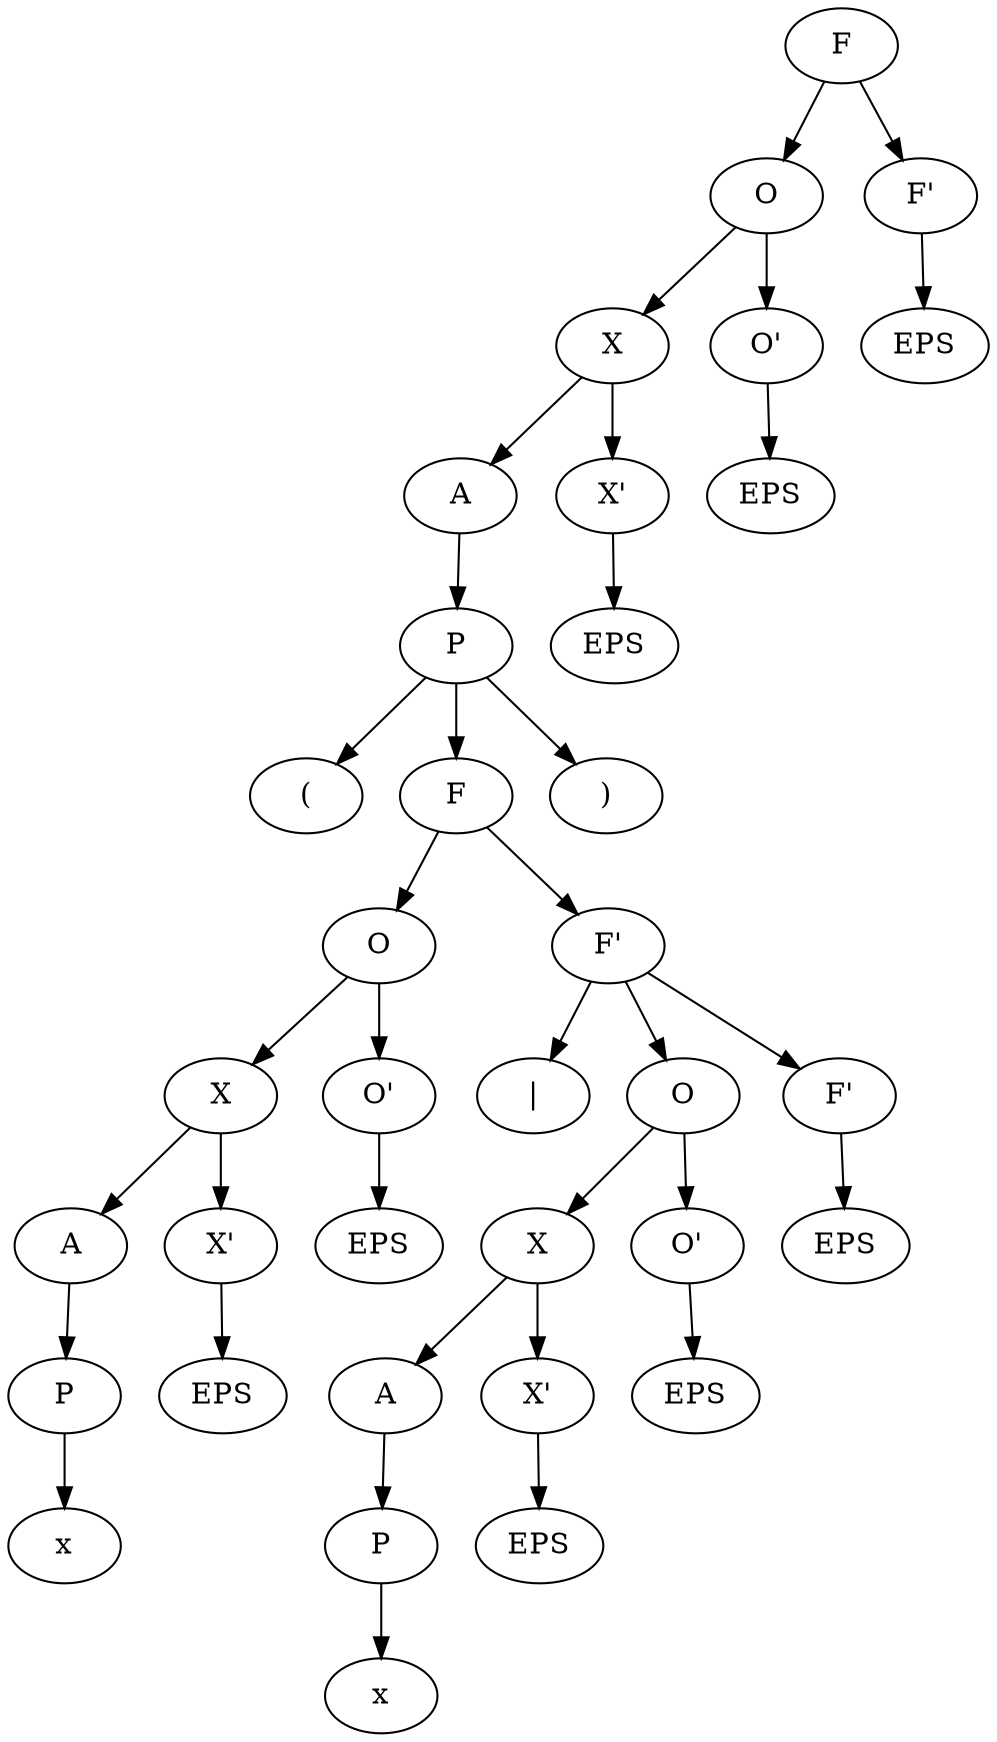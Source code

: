 digraph {
	0 [label="F"]
	0 -> 1
	0 -> 2
	1 [label="O"]
	1 -> 3
	1 -> 4
	2 [label="F'"]
	2 -> 5
	3 [label="X"]
	3 -> 6
	3 -> 7
	4 [label="O'"]
	4 -> 8
	5 [label="EPS"]
	6 [label="A"]
	6 -> 9
	7 [label="X'"]
	7 -> 10
	8 [label="EPS"]
	9 [label="P"]
	9 -> 11
	9 -> 12
	9 -> 13
	10 [label="EPS"]
	11 [label="("]
	12 [label="F"]
	12 -> 14
	12 -> 15
	13 [label=")"]
	14 [label="O"]
	14 -> 16
	14 -> 17
	15 [label="F'"]
	15 -> 18
	15 -> 19
	15 -> 20
	16 [label="X"]
	16 -> 21
	16 -> 22
	17 [label="O'"]
	17 -> 23
	18 [label="|"]
	19 [label="O"]
	19 -> 24
	19 -> 25
	20 [label="F'"]
	20 -> 26
	21 [label="A"]
	21 -> 27
	22 [label="X'"]
	22 -> 28
	23 [label="EPS"]
	24 [label="X"]
	24 -> 29
	24 -> 30
	25 [label="O'"]
	25 -> 31
	26 [label="EPS"]
	27 [label="P"]
	27 -> 32
	28 [label="EPS"]
	29 [label="A"]
	29 -> 33
	30 [label="X'"]
	30 -> 34
	31 [label="EPS"]
	32 [label="x"]
	33 [label="P"]
	33 -> 35
	34 [label="EPS"]
	35 [label="x"]
}